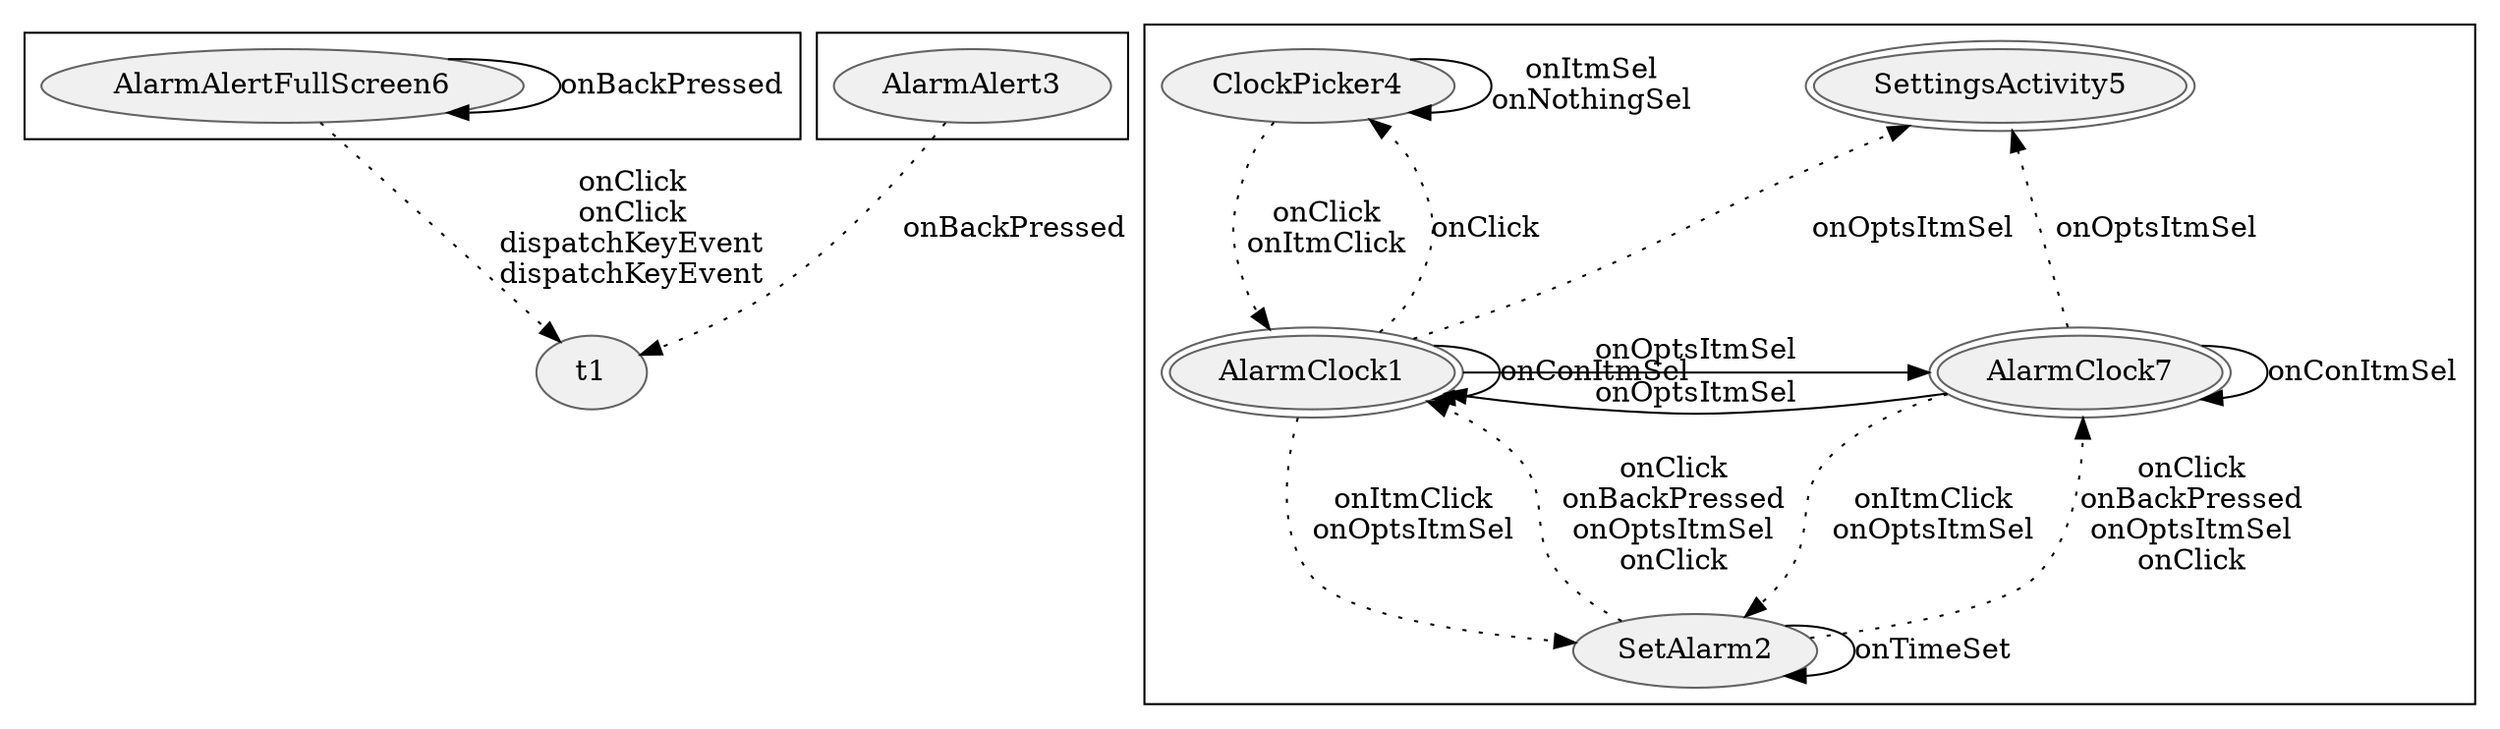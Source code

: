 digraph {
fontname="Helvetica";
node[style="filled,solid", colorscheme=greys3, fillcolor=1, color=3];

subgraph cluster_1 {
	AlarmAlertFullScreen6;
	AlarmAlertFullScreen6 -> AlarmAlertFullScreen6[label="onBackPressed"];
}

subgraph cluster_2 {
	AlarmAlert3;	
}

t1;	


AlarmAlertFullScreen6 -> t1[label="onClick
onClick
dispatchKeyEvent
dispatchKeyEvent",style=dotted];
AlarmAlert3 -> t1[label="onBackPressed",style=dotted];

subgraph cluster_3 {


AlarmClock1[peripheries=2];
AlarmClock7[peripheries=2];

AlarmClock1 -> AlarmClock1[label="onConItmSel"];
AlarmClock1 -> AlarmClock7[label="onOptsItmSel"];
AlarmClock7 -> AlarmClock1[label="onOptsItmSel"];
AlarmClock7 -> AlarmClock7[label="onConItmSel"];

SettingsActivity5[peripheries=2];
SetAlarm2;
ClockPicker4;

AlarmClock1 -> SettingsActivity5[label="onOptsItmSel",style=dotted];
AlarmClock1 -> SetAlarm2[label="onItmClick
onOptsItmSel",style=dotted];
AlarmClock1 -> ClockPicker4[label="onClick",style=dotted];
SetAlarm2 -> AlarmClock1[label="onClick
onBackPressed
onOptsItmSel
onClick",style=dotted];



AlarmClock7 -> SettingsActivity5[label="onOptsItmSel",style=dotted];
AlarmClock7 -> SetAlarm2[label="onItmClick
onOptsItmSel",style=dotted];
SetAlarm2 -> AlarmClock7[label="onClick
onBackPressed
onOptsItmSel
onClick",style=dotted];

ClockPicker4 -> AlarmClock1[label="onClick
onItmClick",style=dotted];

SetAlarm2 -> SetAlarm2[label="onTimeSet"];
ClockPicker4 -> ClockPicker4[label="onItmSel
onNothingSel"];

{rank=min; SettingsActivity5 ClockPicker4}
{rank=same; AlarmClock1 AlarmClock7}
{rank=max; SetAlarm2}
}

}